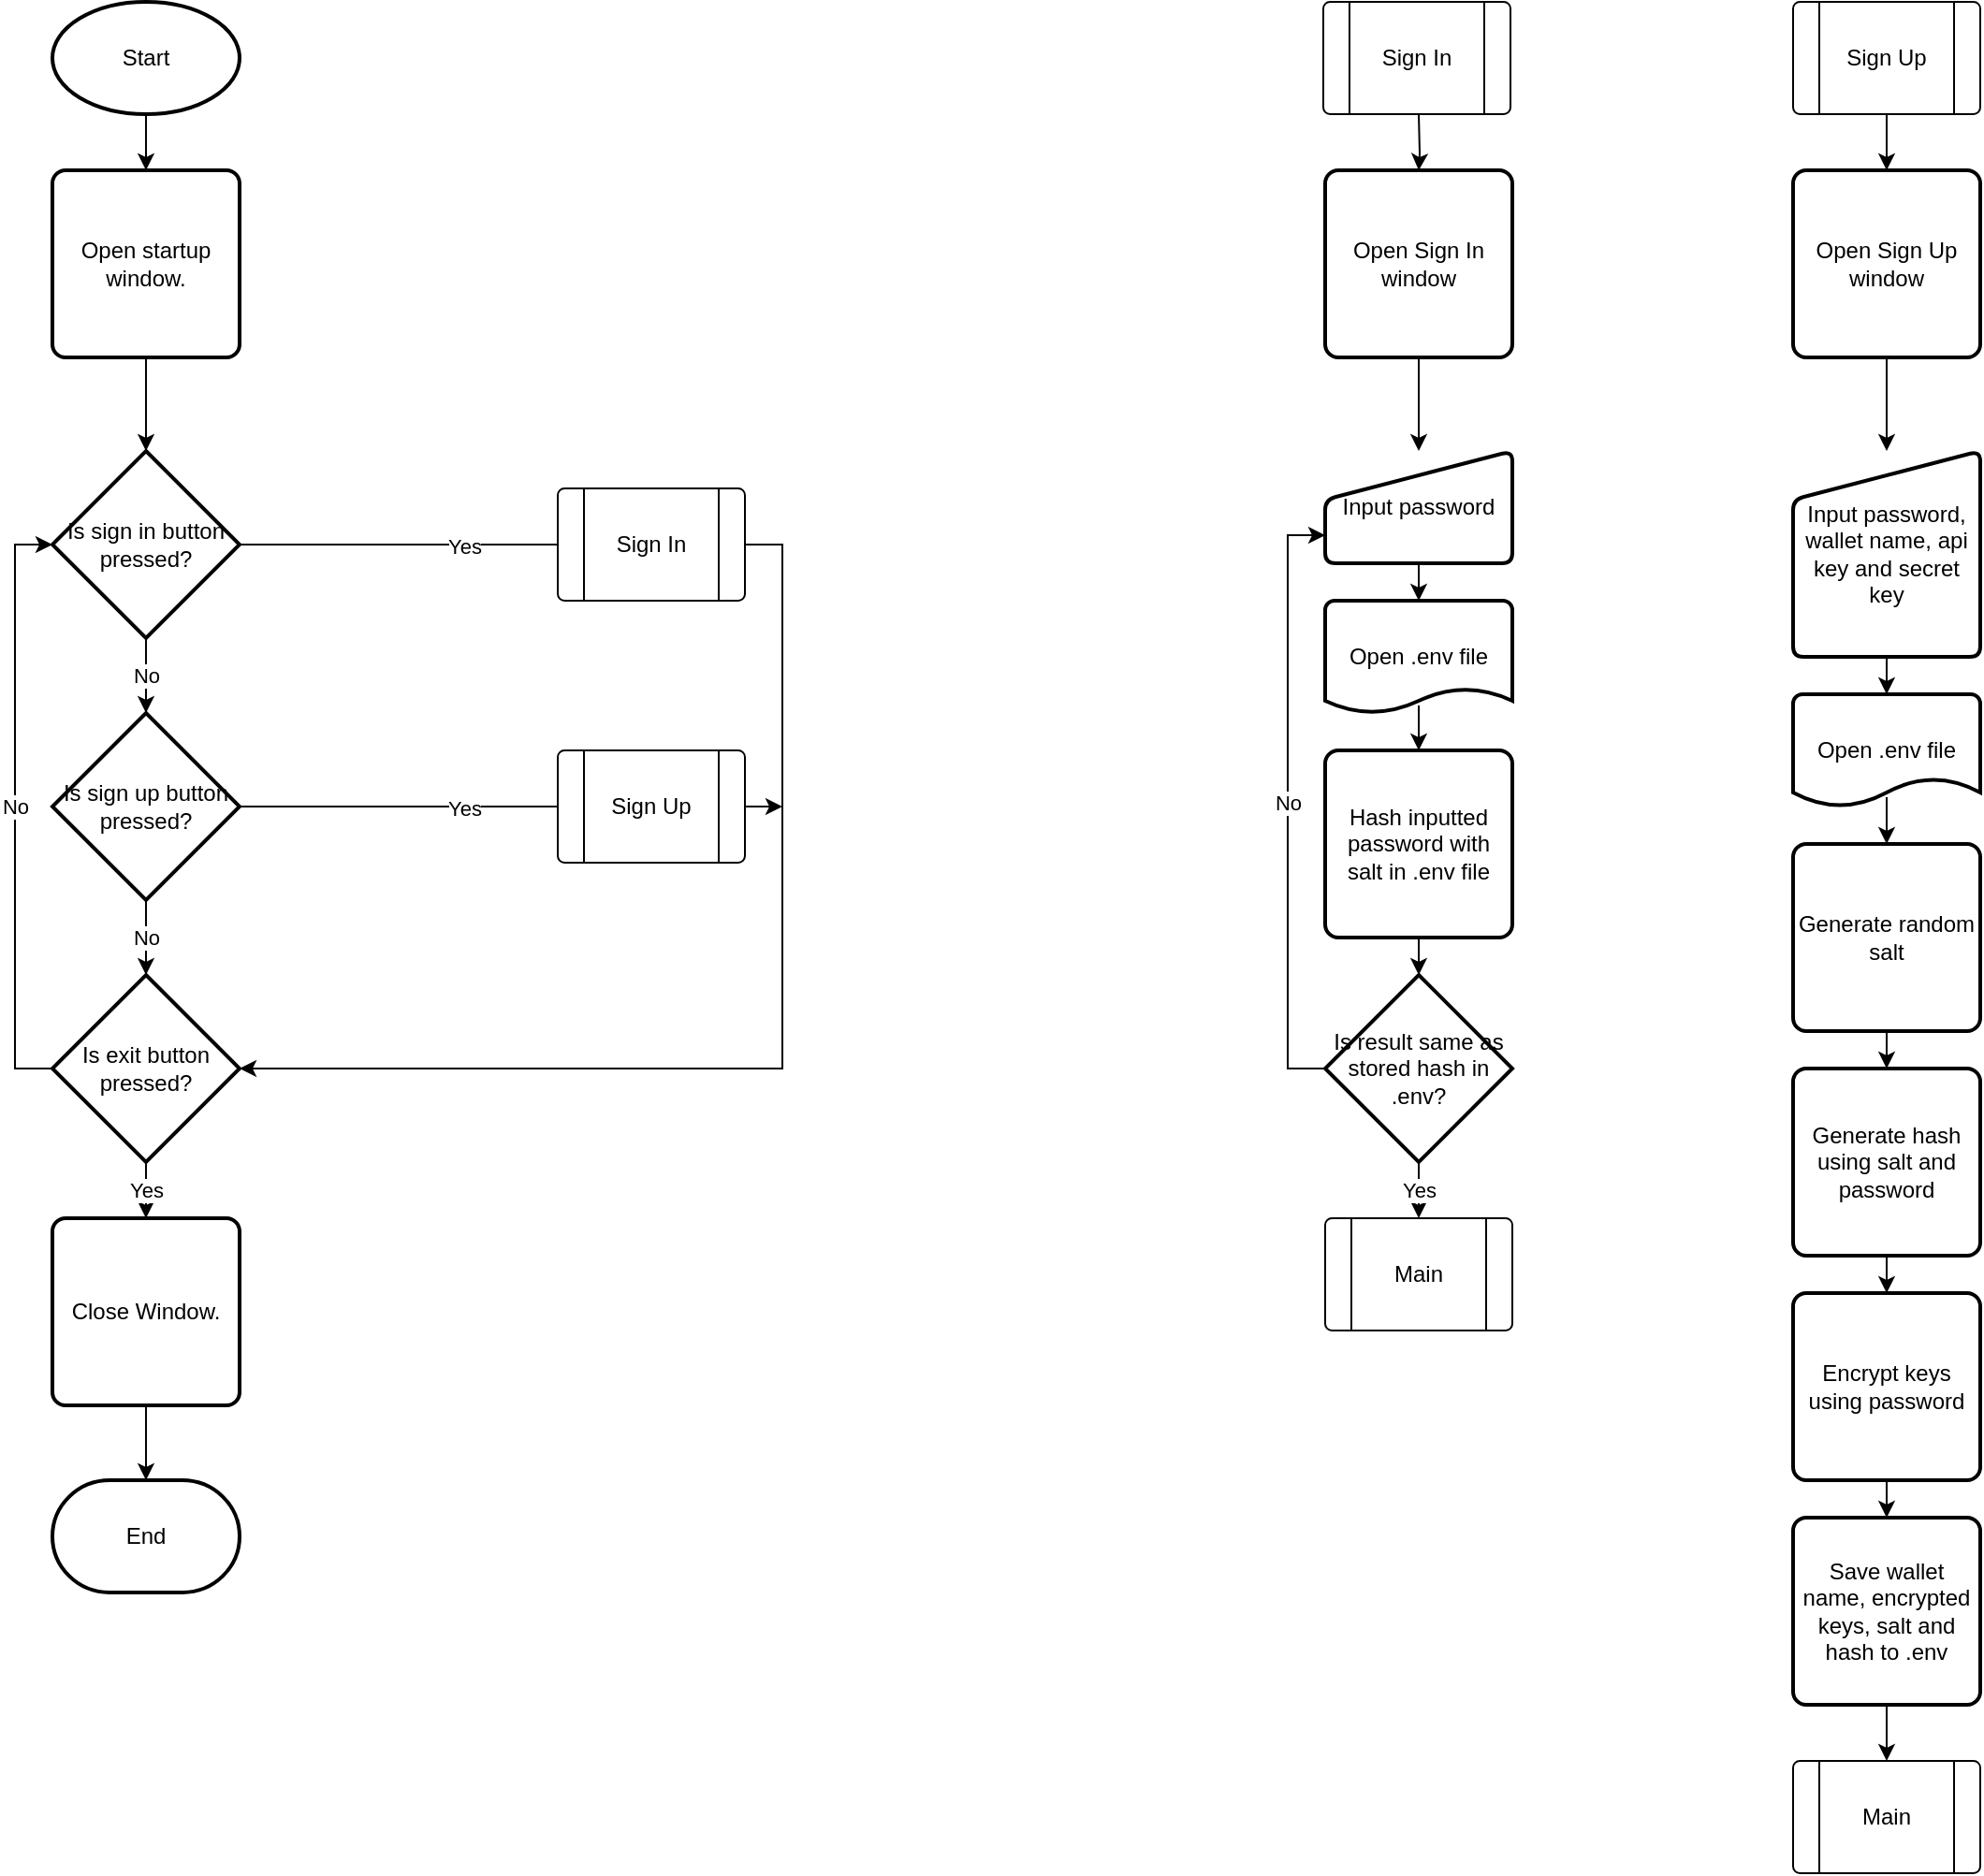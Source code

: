 <mxfile version="16.6.6" type="github">
  <diagram id="_z869Vh-GN76_3m_DNxW" name="Page-1">
    <mxGraphModel dx="1043" dy="737" grid="1" gridSize="10" guides="1" tooltips="1" connect="1" arrows="1" fold="1" page="1" pageScale="1" pageWidth="827" pageHeight="1169" math="0" shadow="0">
      <root>
        <mxCell id="0" />
        <mxCell id="1" parent="0" />
        <mxCell id="rwXIoklTe4oAWy-ArElF-10" style="edgeStyle=orthogonalEdgeStyle;rounded=0;orthogonalLoop=1;jettySize=auto;html=1;exitX=0.5;exitY=1;exitDx=0;exitDy=0;exitPerimeter=0;entryX=0.5;entryY=0;entryDx=0;entryDy=0;" parent="1" source="rwXIoklTe4oAWy-ArElF-1" target="rwXIoklTe4oAWy-ArElF-2" edge="1">
          <mxGeometry relative="1" as="geometry" />
        </mxCell>
        <mxCell id="rwXIoklTe4oAWy-ArElF-1" value="Start" style="strokeWidth=2;html=1;shape=mxgraph.flowchart.start_1;whiteSpace=wrap;" parent="1" vertex="1">
          <mxGeometry x="110" y="30" width="100" height="60" as="geometry" />
        </mxCell>
        <mxCell id="rwXIoklTe4oAWy-ArElF-11" style="edgeStyle=orthogonalEdgeStyle;rounded=0;orthogonalLoop=1;jettySize=auto;html=1;exitX=0.5;exitY=1;exitDx=0;exitDy=0;entryX=0.5;entryY=0;entryDx=0;entryDy=0;entryPerimeter=0;" parent="1" source="rwXIoklTe4oAWy-ArElF-2" target="rwXIoklTe4oAWy-ArElF-3" edge="1">
          <mxGeometry relative="1" as="geometry" />
        </mxCell>
        <mxCell id="rwXIoklTe4oAWy-ArElF-2" value="Open startup window." style="rounded=1;whiteSpace=wrap;html=1;absoluteArcSize=1;arcSize=14;strokeWidth=2;" parent="1" vertex="1">
          <mxGeometry x="110" y="120" width="100" height="100" as="geometry" />
        </mxCell>
        <mxCell id="rwXIoklTe4oAWy-ArElF-12" value="No" style="edgeStyle=orthogonalEdgeStyle;rounded=0;orthogonalLoop=1;jettySize=auto;html=1;exitX=0.5;exitY=1;exitDx=0;exitDy=0;exitPerimeter=0;entryX=0.5;entryY=0;entryDx=0;entryDy=0;entryPerimeter=0;" parent="1" source="rwXIoklTe4oAWy-ArElF-3" target="rwXIoklTe4oAWy-ArElF-4" edge="1">
          <mxGeometry relative="1" as="geometry" />
        </mxCell>
        <mxCell id="rwXIoklTe4oAWy-ArElF-17" value="Yes" style="edgeStyle=orthogonalEdgeStyle;rounded=0;orthogonalLoop=1;jettySize=auto;html=1;exitX=1;exitY=0.5;exitDx=0;exitDy=0;exitPerimeter=0;entryX=0;entryY=0.5;entryDx=0;entryDy=0;entryPerimeter=0;" parent="1" source="rwXIoklTe4oAWy-ArElF-3" edge="1">
          <mxGeometry relative="1" as="geometry">
            <mxPoint x="450" y="320" as="targetPoint" />
          </mxGeometry>
        </mxCell>
        <mxCell id="rwXIoklTe4oAWy-ArElF-3" value="Is sign in button pressed?" style="strokeWidth=2;html=1;shape=mxgraph.flowchart.decision;whiteSpace=wrap;" parent="1" vertex="1">
          <mxGeometry x="110" y="270" width="100" height="100" as="geometry" />
        </mxCell>
        <mxCell id="rwXIoklTe4oAWy-ArElF-13" value="No" style="edgeStyle=orthogonalEdgeStyle;rounded=0;orthogonalLoop=1;jettySize=auto;html=1;exitX=0.5;exitY=1;exitDx=0;exitDy=0;exitPerimeter=0;" parent="1" source="rwXIoklTe4oAWy-ArElF-4" target="rwXIoklTe4oAWy-ArElF-5" edge="1">
          <mxGeometry relative="1" as="geometry" />
        </mxCell>
        <mxCell id="rwXIoklTe4oAWy-ArElF-18" value="Yes" style="edgeStyle=orthogonalEdgeStyle;rounded=0;orthogonalLoop=1;jettySize=auto;html=1;exitX=1;exitY=0.5;exitDx=0;exitDy=0;exitPerimeter=0;entryX=0;entryY=0.5;entryDx=0;entryDy=0;entryPerimeter=0;" parent="1" source="rwXIoklTe4oAWy-ArElF-4" edge="1">
          <mxGeometry relative="1" as="geometry">
            <mxPoint x="450" y="460.0" as="targetPoint" />
          </mxGeometry>
        </mxCell>
        <mxCell id="rwXIoklTe4oAWy-ArElF-4" value="Is sign up button pressed?" style="strokeWidth=2;html=1;shape=mxgraph.flowchart.decision;whiteSpace=wrap;" parent="1" vertex="1">
          <mxGeometry x="110" y="410" width="100" height="100" as="geometry" />
        </mxCell>
        <mxCell id="rwXIoklTe4oAWy-ArElF-14" value="Yes" style="edgeStyle=orthogonalEdgeStyle;rounded=0;orthogonalLoop=1;jettySize=auto;html=1;exitX=0.5;exitY=1;exitDx=0;exitDy=0;exitPerimeter=0;entryX=0.5;entryY=0;entryDx=0;entryDy=0;" parent="1" source="rwXIoklTe4oAWy-ArElF-5" target="rwXIoklTe4oAWy-ArElF-9" edge="1">
          <mxGeometry relative="1" as="geometry" />
        </mxCell>
        <mxCell id="rwXIoklTe4oAWy-ArElF-16" value="No" style="edgeStyle=orthogonalEdgeStyle;rounded=0;orthogonalLoop=1;jettySize=auto;html=1;exitX=0;exitY=0.5;exitDx=0;exitDy=0;exitPerimeter=0;entryX=0;entryY=0.5;entryDx=0;entryDy=0;entryPerimeter=0;" parent="1" source="rwXIoklTe4oAWy-ArElF-5" target="rwXIoklTe4oAWy-ArElF-3" edge="1">
          <mxGeometry relative="1" as="geometry" />
        </mxCell>
        <mxCell id="rwXIoklTe4oAWy-ArElF-5" value="Is exit button pressed?" style="strokeWidth=2;html=1;shape=mxgraph.flowchart.decision;whiteSpace=wrap;" parent="1" vertex="1">
          <mxGeometry x="110" y="550" width="100" height="100" as="geometry" />
        </mxCell>
        <mxCell id="rwXIoklTe4oAWy-ArElF-8" value="End" style="strokeWidth=2;html=1;shape=mxgraph.flowchart.terminator;whiteSpace=wrap;" parent="1" vertex="1">
          <mxGeometry x="110" y="820" width="100" height="60" as="geometry" />
        </mxCell>
        <mxCell id="rwXIoklTe4oAWy-ArElF-15" style="edgeStyle=orthogonalEdgeStyle;rounded=0;orthogonalLoop=1;jettySize=auto;html=1;exitX=0.5;exitY=1;exitDx=0;exitDy=0;" parent="1" source="rwXIoklTe4oAWy-ArElF-9" target="rwXIoklTe4oAWy-ArElF-8" edge="1">
          <mxGeometry relative="1" as="geometry" />
        </mxCell>
        <mxCell id="rwXIoklTe4oAWy-ArElF-9" value="Close Window." style="rounded=1;whiteSpace=wrap;html=1;absoluteArcSize=1;arcSize=14;strokeWidth=2;" parent="1" vertex="1">
          <mxGeometry x="110" y="680" width="100" height="100" as="geometry" />
        </mxCell>
        <mxCell id="4zRsfJGOw0CxEEkWCvno-2" style="edgeStyle=orthogonalEdgeStyle;rounded=0;orthogonalLoop=1;jettySize=auto;html=1;exitX=0.5;exitY=1;exitDx=0;exitDy=0;exitPerimeter=0;" parent="1" target="rwXIoklTe4oAWy-ArElF-20" edge="1">
          <mxGeometry relative="1" as="geometry">
            <mxPoint x="840" y="90" as="sourcePoint" />
          </mxGeometry>
        </mxCell>
        <mxCell id="4zRsfJGOw0CxEEkWCvno-17" style="edgeStyle=orthogonalEdgeStyle;rounded=0;orthogonalLoop=1;jettySize=auto;html=1;exitX=0.5;exitY=1;exitDx=0;exitDy=0;" parent="1" source="rwXIoklTe4oAWy-ArElF-20" target="4zRsfJGOw0CxEEkWCvno-16" edge="1">
          <mxGeometry relative="1" as="geometry" />
        </mxCell>
        <mxCell id="rwXIoklTe4oAWy-ArElF-20" value="Open Sign In window" style="rounded=1;whiteSpace=wrap;html=1;absoluteArcSize=1;arcSize=14;strokeWidth=2;" parent="1" vertex="1">
          <mxGeometry x="790" y="120" width="100" height="100" as="geometry" />
        </mxCell>
        <mxCell id="4zRsfJGOw0CxEEkWCvno-13" style="edgeStyle=orthogonalEdgeStyle;rounded=0;orthogonalLoop=1;jettySize=auto;html=1;exitX=0.5;exitY=1;exitDx=0;exitDy=0;entryX=0.5;entryY=0;entryDx=0;entryDy=0;entryPerimeter=0;" parent="1" target="4zRsfJGOw0CxEEkWCvno-10" edge="1">
          <mxGeometry relative="1" as="geometry">
            <mxPoint x="840" y="330" as="sourcePoint" />
          </mxGeometry>
        </mxCell>
        <mxCell id="4zRsfJGOw0CxEEkWCvno-9" style="edgeStyle=orthogonalEdgeStyle;rounded=0;orthogonalLoop=1;jettySize=auto;html=1;exitX=0.5;exitY=1;exitDx=0;exitDy=0;exitPerimeter=0;entryX=0.5;entryY=0;entryDx=0;entryDy=0;" parent="1" target="4zRsfJGOw0CxEEkWCvno-8" edge="1">
          <mxGeometry relative="1" as="geometry">
            <mxPoint x="1090" y="90" as="sourcePoint" />
          </mxGeometry>
        </mxCell>
        <mxCell id="4zRsfJGOw0CxEEkWCvno-30" style="edgeStyle=orthogonalEdgeStyle;rounded=0;orthogonalLoop=1;jettySize=auto;html=1;exitX=0.5;exitY=1;exitDx=0;exitDy=0;" parent="1" source="4zRsfJGOw0CxEEkWCvno-8" target="4zRsfJGOw0CxEEkWCvno-23" edge="1">
          <mxGeometry relative="1" as="geometry" />
        </mxCell>
        <mxCell id="4zRsfJGOw0CxEEkWCvno-8" value="Open Sign Up window" style="rounded=1;whiteSpace=wrap;html=1;absoluteArcSize=1;arcSize=14;strokeWidth=2;" parent="1" vertex="1">
          <mxGeometry x="1040" y="120" width="100" height="100" as="geometry" />
        </mxCell>
        <mxCell id="4zRsfJGOw0CxEEkWCvno-10" value="Open .env file" style="strokeWidth=2;html=1;shape=mxgraph.flowchart.document2;whiteSpace=wrap;size=0.217;" parent="1" vertex="1">
          <mxGeometry x="790" y="350" width="100" height="60" as="geometry" />
        </mxCell>
        <mxCell id="4zRsfJGOw0CxEEkWCvno-20" style="edgeStyle=orthogonalEdgeStyle;rounded=0;orthogonalLoop=1;jettySize=auto;html=1;exitX=0.5;exitY=1;exitDx=0;exitDy=0;entryX=0.5;entryY=0;entryDx=0;entryDy=0;entryPerimeter=0;" parent="1" source="4zRsfJGOw0CxEEkWCvno-11" target="4zRsfJGOw0CxEEkWCvno-18" edge="1">
          <mxGeometry relative="1" as="geometry" />
        </mxCell>
        <mxCell id="4zRsfJGOw0CxEEkWCvno-11" value="Hash inputted password with salt in .env file" style="rounded=1;whiteSpace=wrap;html=1;absoluteArcSize=1;arcSize=14;strokeWidth=2;" parent="1" vertex="1">
          <mxGeometry x="790" y="430" width="100" height="100" as="geometry" />
        </mxCell>
        <mxCell id="4zRsfJGOw0CxEEkWCvno-15" value="" style="endArrow=classic;html=1;rounded=0;exitX=0.5;exitY=0.933;exitDx=0;exitDy=0;exitPerimeter=0;" parent="1" source="4zRsfJGOw0CxEEkWCvno-10" target="4zRsfJGOw0CxEEkWCvno-11" edge="1">
          <mxGeometry width="50" height="50" relative="1" as="geometry">
            <mxPoint x="530" y="280" as="sourcePoint" />
            <mxPoint x="580" y="230" as="targetPoint" />
          </mxGeometry>
        </mxCell>
        <mxCell id="4zRsfJGOw0CxEEkWCvno-16" value="Input password" style="html=1;strokeWidth=2;shape=manualInput;whiteSpace=wrap;rounded=1;size=26;arcSize=11;" parent="1" vertex="1">
          <mxGeometry x="790" y="270" width="100" height="60" as="geometry" />
        </mxCell>
        <mxCell id="4zRsfJGOw0CxEEkWCvno-21" value="Yes" style="edgeStyle=orthogonalEdgeStyle;rounded=0;orthogonalLoop=1;jettySize=auto;html=1;exitX=0.5;exitY=1;exitDx=0;exitDy=0;exitPerimeter=0;entryX=0.5;entryY=0;entryDx=0;entryDy=0;" parent="1" source="4zRsfJGOw0CxEEkWCvno-18" target="MNBxig7OhEa0Sh2ID4Z_-6" edge="1">
          <mxGeometry relative="1" as="geometry">
            <mxPoint x="840.0" y="670" as="targetPoint" />
          </mxGeometry>
        </mxCell>
        <mxCell id="4zRsfJGOw0CxEEkWCvno-22" value="No" style="edgeStyle=orthogonalEdgeStyle;rounded=0;orthogonalLoop=1;jettySize=auto;html=1;exitX=0;exitY=0.5;exitDx=0;exitDy=0;exitPerimeter=0;entryX=0;entryY=0.75;entryDx=0;entryDy=0;" parent="1" source="4zRsfJGOw0CxEEkWCvno-18" target="4zRsfJGOw0CxEEkWCvno-16" edge="1">
          <mxGeometry relative="1" as="geometry" />
        </mxCell>
        <mxCell id="4zRsfJGOw0CxEEkWCvno-18" value="Is result same as stored hash in .env?" style="strokeWidth=2;html=1;shape=mxgraph.flowchart.decision;whiteSpace=wrap;" parent="1" vertex="1">
          <mxGeometry x="790" y="550" width="100" height="100" as="geometry" />
        </mxCell>
        <mxCell id="4zRsfJGOw0CxEEkWCvno-31" style="edgeStyle=orthogonalEdgeStyle;rounded=0;orthogonalLoop=1;jettySize=auto;html=1;exitX=0.5;exitY=1;exitDx=0;exitDy=0;" parent="1" source="4zRsfJGOw0CxEEkWCvno-23" target="4zRsfJGOw0CxEEkWCvno-24" edge="1">
          <mxGeometry relative="1" as="geometry" />
        </mxCell>
        <mxCell id="4zRsfJGOw0CxEEkWCvno-23" value="Input password, wallet name, api key and secret key" style="html=1;strokeWidth=2;shape=manualInput;whiteSpace=wrap;rounded=1;size=26;arcSize=11;" parent="1" vertex="1">
          <mxGeometry x="1040" y="270" width="100" height="110" as="geometry" />
        </mxCell>
        <mxCell id="4zRsfJGOw0CxEEkWCvno-24" value="Open .env file" style="strokeWidth=2;html=1;shape=mxgraph.flowchart.document2;whiteSpace=wrap;size=0.25;" parent="1" vertex="1">
          <mxGeometry x="1040" y="400" width="100" height="60" as="geometry" />
        </mxCell>
        <mxCell id="4zRsfJGOw0CxEEkWCvno-32" style="edgeStyle=orthogonalEdgeStyle;rounded=0;orthogonalLoop=1;jettySize=auto;html=1;exitX=0.5;exitY=1;exitDx=0;exitDy=0;" parent="1" source="4zRsfJGOw0CxEEkWCvno-25" target="4zRsfJGOw0CxEEkWCvno-26" edge="1">
          <mxGeometry relative="1" as="geometry" />
        </mxCell>
        <mxCell id="4zRsfJGOw0CxEEkWCvno-25" value="Generate random salt" style="rounded=1;whiteSpace=wrap;html=1;absoluteArcSize=1;arcSize=14;strokeWidth=2;" parent="1" vertex="1">
          <mxGeometry x="1040" y="480" width="100" height="100" as="geometry" />
        </mxCell>
        <mxCell id="4zRsfJGOw0CxEEkWCvno-33" style="edgeStyle=orthogonalEdgeStyle;rounded=0;orthogonalLoop=1;jettySize=auto;html=1;exitX=0.5;exitY=1;exitDx=0;exitDy=0;entryX=0.5;entryY=0;entryDx=0;entryDy=0;" parent="1" source="4zRsfJGOw0CxEEkWCvno-26" target="4zRsfJGOw0CxEEkWCvno-27" edge="1">
          <mxGeometry relative="1" as="geometry" />
        </mxCell>
        <mxCell id="4zRsfJGOw0CxEEkWCvno-26" value="Generate hash using salt and password" style="rounded=1;whiteSpace=wrap;html=1;absoluteArcSize=1;arcSize=14;strokeWidth=2;" parent="1" vertex="1">
          <mxGeometry x="1040" y="600" width="100" height="100" as="geometry" />
        </mxCell>
        <mxCell id="4zRsfJGOw0CxEEkWCvno-34" style="edgeStyle=orthogonalEdgeStyle;rounded=0;orthogonalLoop=1;jettySize=auto;html=1;exitX=0.5;exitY=1;exitDx=0;exitDy=0;entryX=0.5;entryY=0;entryDx=0;entryDy=0;" parent="1" source="4zRsfJGOw0CxEEkWCvno-27" target="4zRsfJGOw0CxEEkWCvno-28" edge="1">
          <mxGeometry relative="1" as="geometry" />
        </mxCell>
        <mxCell id="4zRsfJGOw0CxEEkWCvno-27" value="Encrypt keys using password" style="rounded=1;whiteSpace=wrap;html=1;absoluteArcSize=1;arcSize=14;strokeWidth=2;" parent="1" vertex="1">
          <mxGeometry x="1040" y="720" width="100" height="100" as="geometry" />
        </mxCell>
        <mxCell id="4zRsfJGOw0CxEEkWCvno-35" style="edgeStyle=orthogonalEdgeStyle;rounded=0;orthogonalLoop=1;jettySize=auto;html=1;exitX=0.5;exitY=1;exitDx=0;exitDy=0;entryX=0.5;entryY=0;entryDx=0;entryDy=0;entryPerimeter=0;" parent="1" source="4zRsfJGOw0CxEEkWCvno-28" edge="1">
          <mxGeometry relative="1" as="geometry">
            <mxPoint x="1090" y="970" as="targetPoint" />
          </mxGeometry>
        </mxCell>
        <mxCell id="4zRsfJGOw0CxEEkWCvno-28" value="Save wallet name, encrypted keys, salt and hash to .env" style="rounded=1;whiteSpace=wrap;html=1;absoluteArcSize=1;arcSize=14;strokeWidth=2;" parent="1" vertex="1">
          <mxGeometry x="1040" y="840" width="100" height="100" as="geometry" />
        </mxCell>
        <mxCell id="4zRsfJGOw0CxEEkWCvno-36" value="" style="endArrow=classic;html=1;rounded=0;exitX=0.5;exitY=0.917;exitDx=0;exitDy=0;exitPerimeter=0;entryX=0.5;entryY=0;entryDx=0;entryDy=0;" parent="1" source="4zRsfJGOw0CxEEkWCvno-24" target="4zRsfJGOw0CxEEkWCvno-25" edge="1">
          <mxGeometry width="50" height="50" relative="1" as="geometry">
            <mxPoint x="530" y="370" as="sourcePoint" />
            <mxPoint x="580" y="320" as="targetPoint" />
          </mxGeometry>
        </mxCell>
        <mxCell id="MNBxig7OhEa0Sh2ID4Z_-3" style="edgeStyle=orthogonalEdgeStyle;rounded=0;orthogonalLoop=1;jettySize=auto;html=1;exitX=1;exitY=0.5;exitDx=0;exitDy=0;entryX=1;entryY=0.5;entryDx=0;entryDy=0;entryPerimeter=0;" edge="1" parent="1" source="MNBxig7OhEa0Sh2ID4Z_-1" target="rwXIoklTe4oAWy-ArElF-5">
          <mxGeometry relative="1" as="geometry" />
        </mxCell>
        <mxCell id="MNBxig7OhEa0Sh2ID4Z_-1" value="Sign In" style="verticalLabelPosition=middle;verticalAlign=middle;html=1;shape=process;whiteSpace=wrap;rounded=1;size=0.14;arcSize=6;labelPosition=center;align=center;" vertex="1" parent="1">
          <mxGeometry x="380" y="290" width="100" height="60" as="geometry" />
        </mxCell>
        <mxCell id="MNBxig7OhEa0Sh2ID4Z_-4" style="edgeStyle=orthogonalEdgeStyle;rounded=0;orthogonalLoop=1;jettySize=auto;html=1;exitX=1;exitY=0.5;exitDx=0;exitDy=0;" edge="1" parent="1" source="MNBxig7OhEa0Sh2ID4Z_-2">
          <mxGeometry relative="1" as="geometry">
            <mxPoint x="500" y="459.667" as="targetPoint" />
          </mxGeometry>
        </mxCell>
        <mxCell id="MNBxig7OhEa0Sh2ID4Z_-2" value="Sign Up" style="verticalLabelPosition=middle;verticalAlign=middle;html=1;shape=process;whiteSpace=wrap;rounded=1;size=0.14;arcSize=6;labelPosition=center;align=center;" vertex="1" parent="1">
          <mxGeometry x="380" y="430" width="100" height="60" as="geometry" />
        </mxCell>
        <mxCell id="MNBxig7OhEa0Sh2ID4Z_-5" value="Sign In" style="verticalLabelPosition=middle;verticalAlign=middle;html=1;shape=process;whiteSpace=wrap;rounded=1;size=0.14;arcSize=6;labelPosition=center;align=center;" vertex="1" parent="1">
          <mxGeometry x="789" y="30" width="100" height="60" as="geometry" />
        </mxCell>
        <mxCell id="MNBxig7OhEa0Sh2ID4Z_-6" value="Main" style="verticalLabelPosition=middle;verticalAlign=middle;html=1;shape=process;whiteSpace=wrap;rounded=1;size=0.14;arcSize=6;labelPosition=center;align=center;" vertex="1" parent="1">
          <mxGeometry x="790" y="680" width="100" height="60" as="geometry" />
        </mxCell>
        <mxCell id="MNBxig7OhEa0Sh2ID4Z_-7" value="Sign Up" style="verticalLabelPosition=middle;verticalAlign=middle;html=1;shape=process;whiteSpace=wrap;rounded=1;size=0.14;arcSize=6;labelPosition=center;align=center;" vertex="1" parent="1">
          <mxGeometry x="1040" y="30" width="100" height="60" as="geometry" />
        </mxCell>
        <mxCell id="MNBxig7OhEa0Sh2ID4Z_-8" value="Main" style="verticalLabelPosition=middle;verticalAlign=middle;html=1;shape=process;whiteSpace=wrap;rounded=1;size=0.14;arcSize=6;labelPosition=center;align=center;" vertex="1" parent="1">
          <mxGeometry x="1040" y="970" width="100" height="60" as="geometry" />
        </mxCell>
      </root>
    </mxGraphModel>
  </diagram>
</mxfile>
